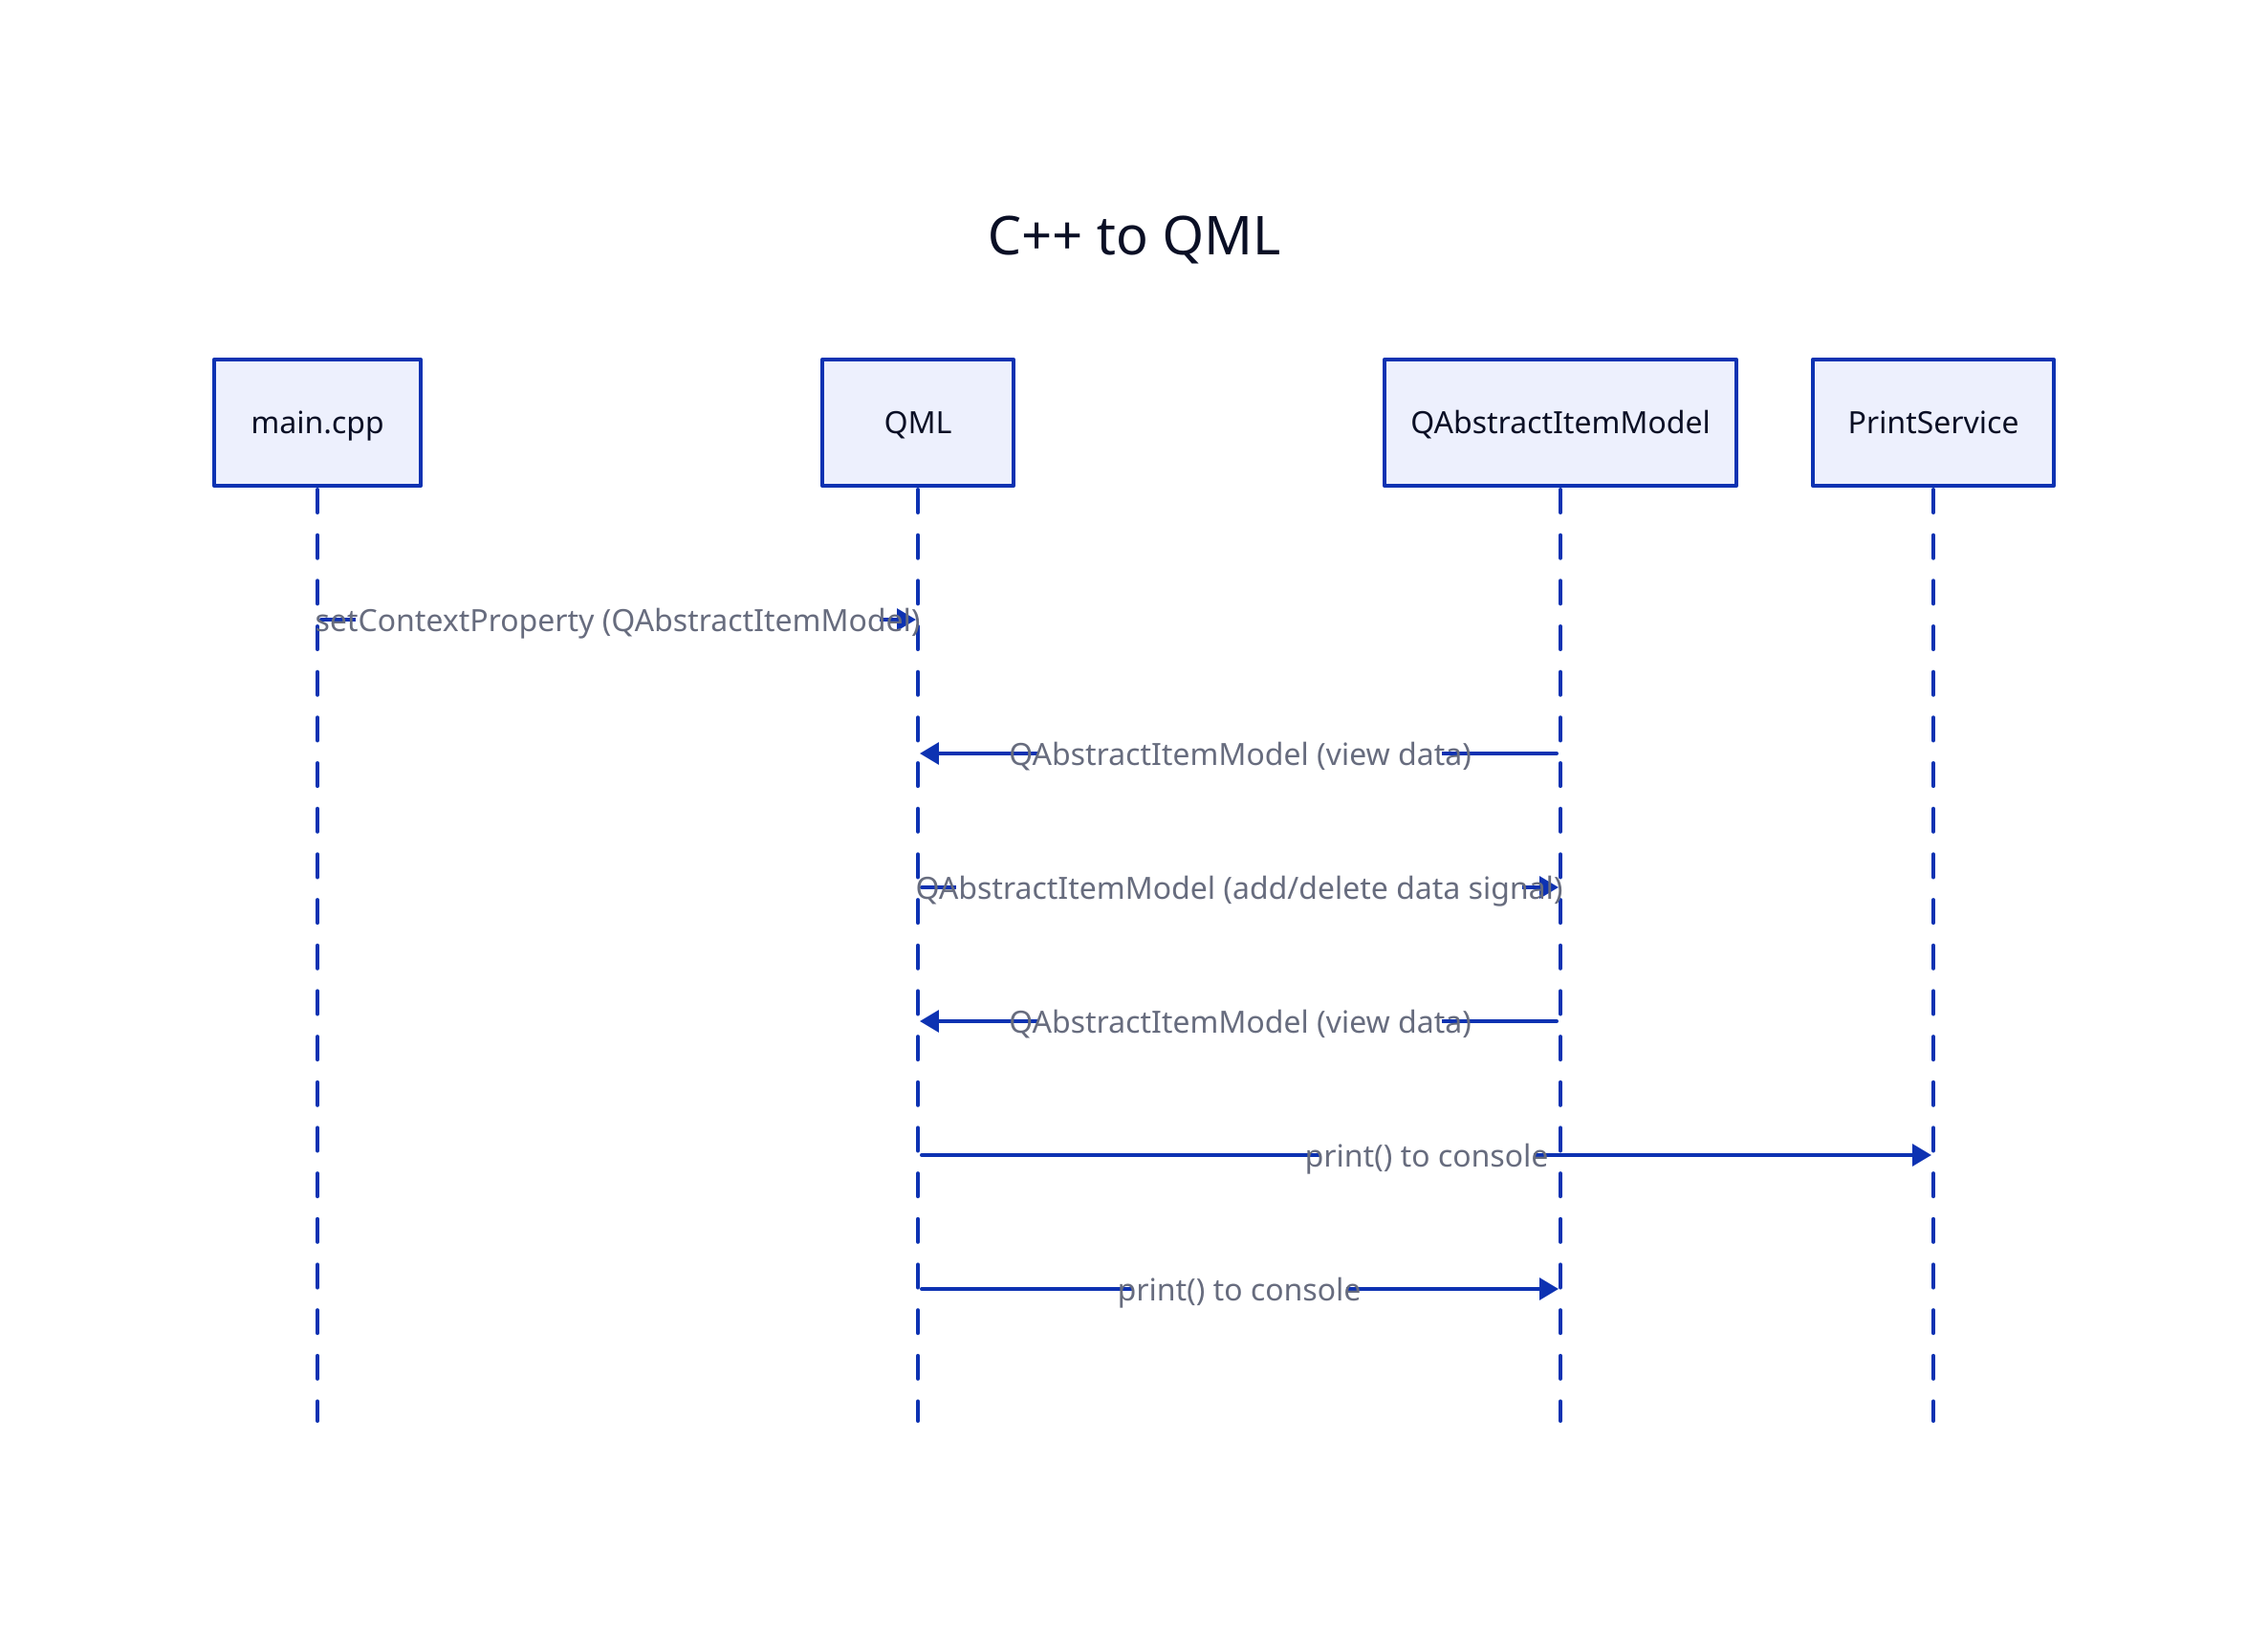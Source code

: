 direction: right
C++ to QML {
    shape: sequence_diagram
    maincpp: main.cpp
    qml: QML
    qabstractitemmodel: QAbstractItemModel
    printservice: PrintService
    
    # Adding and deleting data
    maincpp -> qml: setContextProperty (QAbstractItemModel)
    qabstractitemmodel -> qml: QAbstractItemModel (view data)
    qml -> qabstractitemmodel: QAbstractItemModel (add/delete data signal)
    qabstractitemmodel -> qml: QAbstractItemModel (view data)
    
    # Printing
    qml -> printservice: print() to console
    qml -> qabstractitemmodel: print() to console
}
